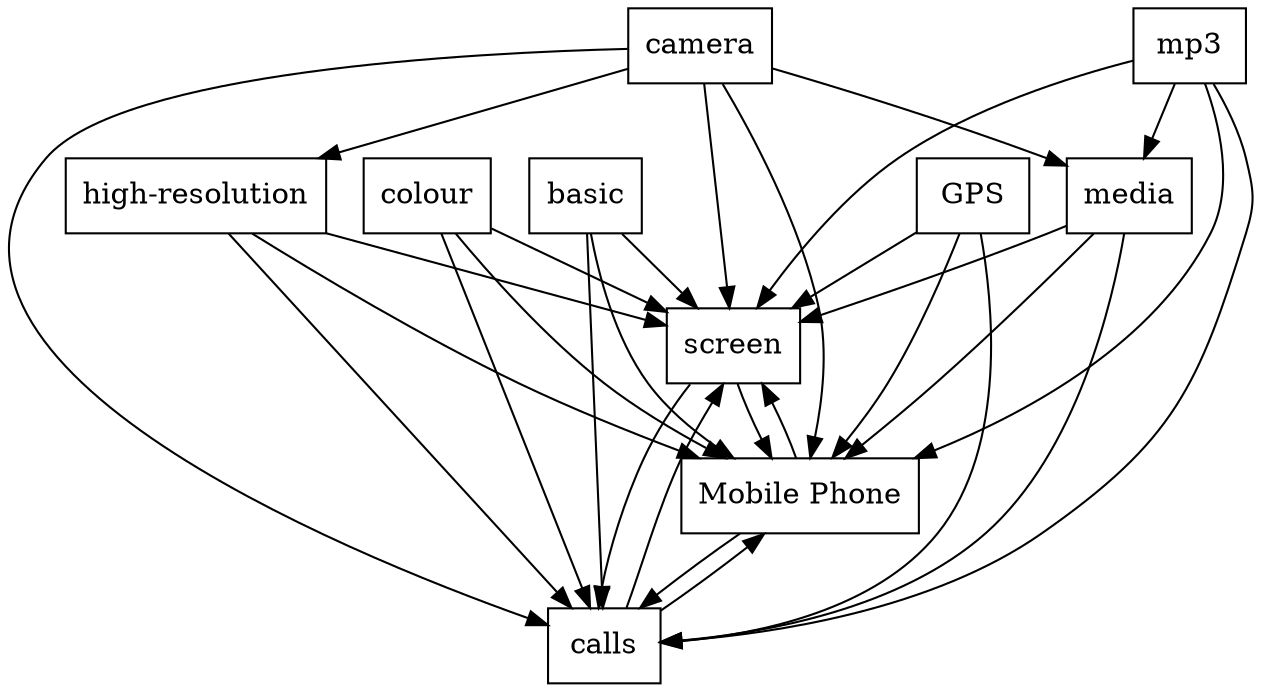 digraph{
graph [rankdir=TB];
node [shape=box];
edge [arrowhead=normal];
0[label="colour",]
1[label="screen",]
2[label="high-resolution",]
3[label="basic",]
4[label="camera",]
5[label="mp3",]
6[label="GPS",]
7[label="Mobile Phone",]
8[label="calls",]
9[label="media",]
0->1[label="",]
0->7[label="",]
0->8[label="",]
1->7[label="",]
1->8[label="",]
2->1[label="",]
2->7[label="",]
2->8[label="",]
3->1[label="",]
3->7[label="",]
3->8[label="",]
4->1[label="",]
4->2[label="",]
4->7[label="",]
4->8[label="",]
4->9[label="",]
5->1[label="",]
5->7[label="",]
5->8[label="",]
5->9[label="",]
6->1[label="",]
6->7[label="",]
6->8[label="",]
7->1[label="",]
7->8[label="",]
8->1[label="",]
8->7[label="",]
9->1[label="",]
9->7[label="",]
9->8[label="",]
}
